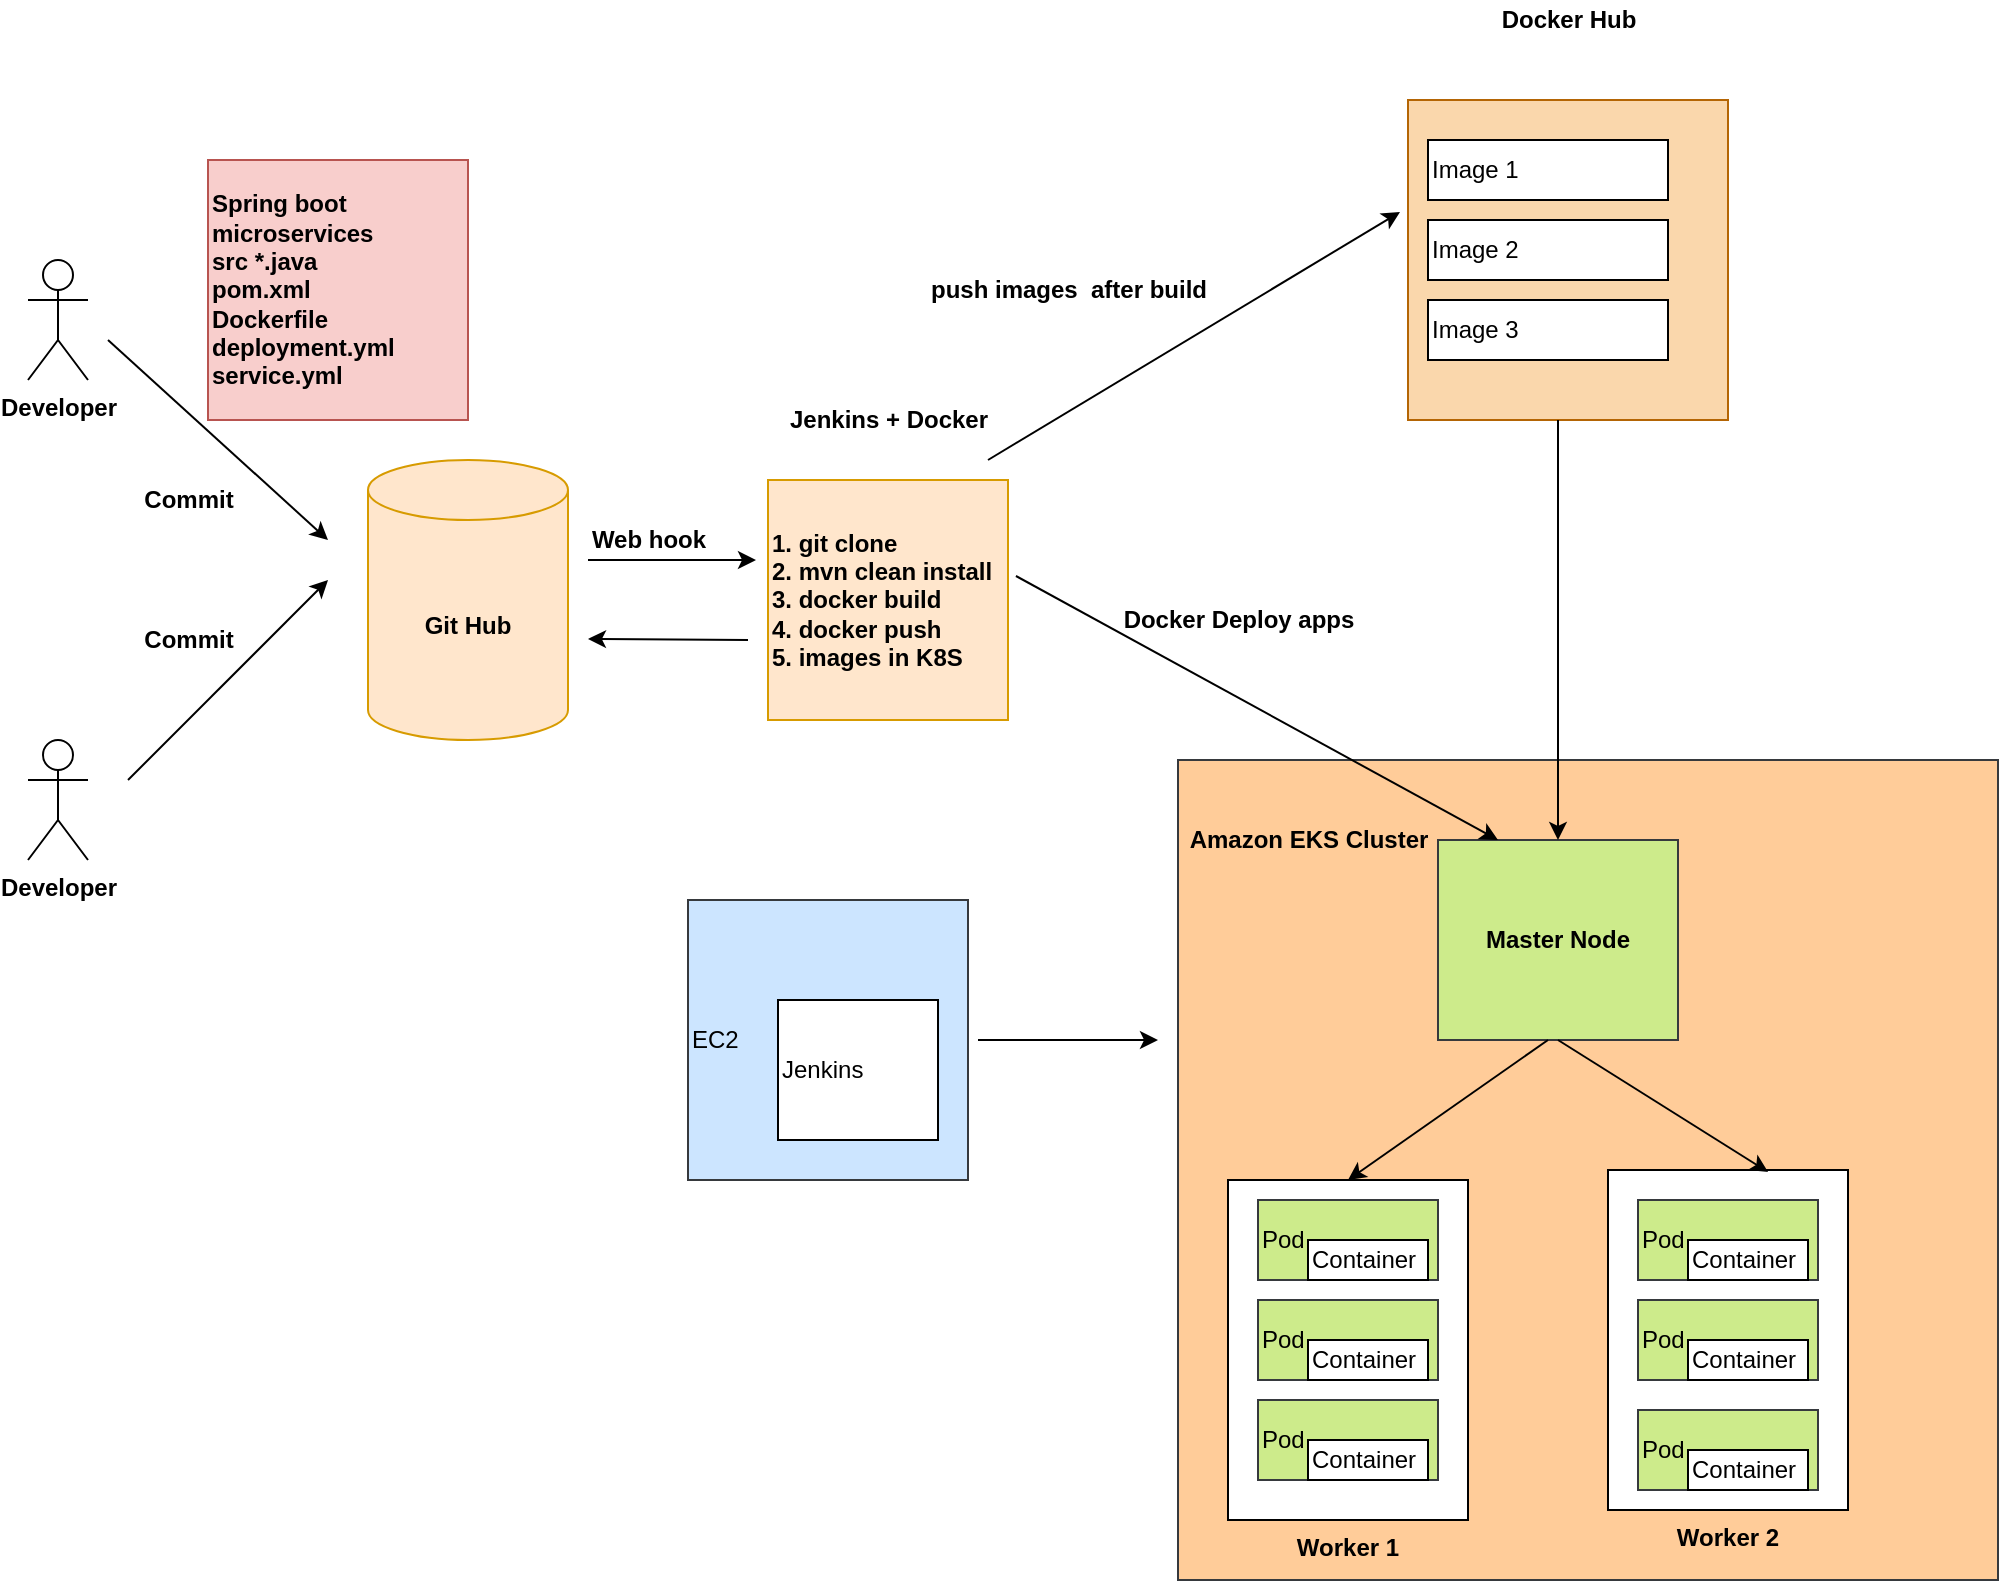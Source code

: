 <mxfile version="15.6.2" type="github">
  <diagram id="H9nXhSYkg9zC9ilVVeqd" name="Page-1">
    <mxGraphModel dx="868" dy="1619" grid="1" gridSize="10" guides="1" tooltips="1" connect="1" arrows="1" fold="1" page="1" pageScale="1" pageWidth="827" pageHeight="1169" math="0" shadow="0">
      <root>
        <mxCell id="0" />
        <mxCell id="1" parent="0" />
        <mxCell id="ZjkBnnlKOOUAqyv0hb9u-2" value="&lt;b&gt;Developer&lt;/b&gt;" style="shape=umlActor;verticalLabelPosition=bottom;verticalAlign=top;html=1;outlineConnect=0;" vertex="1" parent="1">
          <mxGeometry x="50" y="210" width="30" height="60" as="geometry" />
        </mxCell>
        <mxCell id="ZjkBnnlKOOUAqyv0hb9u-3" value="&lt;b&gt;Developer&lt;/b&gt;" style="shape=umlActor;verticalLabelPosition=bottom;verticalAlign=top;html=1;outlineConnect=0;" vertex="1" parent="1">
          <mxGeometry x="50" y="-30" width="30" height="60" as="geometry" />
        </mxCell>
        <mxCell id="ZjkBnnlKOOUAqyv0hb9u-7" value="" style="endArrow=classic;html=1;rounded=0;" edge="1" parent="1">
          <mxGeometry width="50" height="50" relative="1" as="geometry">
            <mxPoint x="100" y="230" as="sourcePoint" />
            <mxPoint x="200" y="130" as="targetPoint" />
          </mxGeometry>
        </mxCell>
        <mxCell id="ZjkBnnlKOOUAqyv0hb9u-8" value="" style="endArrow=classic;html=1;rounded=0;" edge="1" parent="1">
          <mxGeometry width="50" height="50" relative="1" as="geometry">
            <mxPoint x="90" y="10" as="sourcePoint" />
            <mxPoint x="200" y="110" as="targetPoint" />
          </mxGeometry>
        </mxCell>
        <mxCell id="ZjkBnnlKOOUAqyv0hb9u-10" value="&lt;b&gt;Git Hub&lt;/b&gt;" style="shape=cylinder3;whiteSpace=wrap;html=1;boundedLbl=1;backgroundOutline=1;size=15;fillColor=#ffe6cc;strokeColor=#d79b00;" vertex="1" parent="1">
          <mxGeometry x="220" y="70" width="100" height="140" as="geometry" />
        </mxCell>
        <mxCell id="ZjkBnnlKOOUAqyv0hb9u-11" value="&lt;b&gt;Spring boot microservices&lt;br&gt;src *.java&lt;br&gt;pom.xml&lt;br&gt;Dockerfile&lt;br&gt;deployment.yml&lt;br&gt;service.yml&lt;/b&gt;" style="whiteSpace=wrap;html=1;aspect=fixed;fillColor=#f8cecc;strokeColor=#b85450;align=left;" vertex="1" parent="1">
          <mxGeometry x="140" y="-80" width="130" height="130" as="geometry" />
        </mxCell>
        <mxCell id="ZjkBnnlKOOUAqyv0hb9u-12" value="&lt;b&gt;Commit&lt;/b&gt;" style="text;html=1;align=center;verticalAlign=middle;resizable=0;points=[];autosize=1;strokeColor=none;fillColor=none;" vertex="1" parent="1">
          <mxGeometry x="100" y="80" width="60" height="20" as="geometry" />
        </mxCell>
        <mxCell id="ZjkBnnlKOOUAqyv0hb9u-13" value="&lt;b&gt;Commit&lt;/b&gt;" style="text;html=1;align=center;verticalAlign=middle;resizable=0;points=[];autosize=1;strokeColor=none;fillColor=none;" vertex="1" parent="1">
          <mxGeometry x="100" y="150" width="60" height="20" as="geometry" />
        </mxCell>
        <mxCell id="ZjkBnnlKOOUAqyv0hb9u-14" value="&lt;b&gt;1. git clone&lt;br&gt;2. mvn clean install&lt;br&gt;3. docker build&lt;br&gt;4. docker push&lt;br&gt;5. images in K8S&lt;/b&gt;" style="whiteSpace=wrap;html=1;aspect=fixed;fillColor=#ffe6cc;strokeColor=#d79b00;align=left;" vertex="1" parent="1">
          <mxGeometry x="420" y="80" width="120" height="120" as="geometry" />
        </mxCell>
        <mxCell id="ZjkBnnlKOOUAqyv0hb9u-15" value="" style="endArrow=classic;html=1;rounded=0;" edge="1" parent="1">
          <mxGeometry width="50" height="50" relative="1" as="geometry">
            <mxPoint x="330" y="120" as="sourcePoint" />
            <mxPoint x="414" y="120" as="targetPoint" />
          </mxGeometry>
        </mxCell>
        <mxCell id="ZjkBnnlKOOUAqyv0hb9u-16" value="" style="endArrow=classic;html=1;rounded=0;" edge="1" parent="1">
          <mxGeometry width="50" height="50" relative="1" as="geometry">
            <mxPoint x="410" y="160" as="sourcePoint" />
            <mxPoint x="330" y="159.5" as="targetPoint" />
          </mxGeometry>
        </mxCell>
        <mxCell id="ZjkBnnlKOOUAqyv0hb9u-17" value="&lt;b&gt;Jenkins + Docker&lt;/b&gt;" style="text;html=1;align=center;verticalAlign=middle;resizable=0;points=[];autosize=1;strokeColor=none;fillColor=none;" vertex="1" parent="1">
          <mxGeometry x="425" y="40" width="110" height="20" as="geometry" />
        </mxCell>
        <mxCell id="ZjkBnnlKOOUAqyv0hb9u-19" value="" style="whiteSpace=wrap;html=1;aspect=fixed;align=left;fillColor=#fad7ac;strokeColor=#b46504;" vertex="1" parent="1">
          <mxGeometry x="740" y="-110" width="160" height="160" as="geometry" />
        </mxCell>
        <mxCell id="ZjkBnnlKOOUAqyv0hb9u-21" value="" style="endArrow=classic;html=1;rounded=0;entryX=-0.025;entryY=0.35;entryDx=0;entryDy=0;entryPerimeter=0;" edge="1" parent="1" target="ZjkBnnlKOOUAqyv0hb9u-19">
          <mxGeometry width="50" height="50" relative="1" as="geometry">
            <mxPoint x="530" y="70" as="sourcePoint" />
            <mxPoint x="440" y="150" as="targetPoint" />
          </mxGeometry>
        </mxCell>
        <mxCell id="ZjkBnnlKOOUAqyv0hb9u-22" value="push images&amp;nbsp; after build" style="text;html=1;align=center;verticalAlign=middle;resizable=0;points=[];autosize=1;strokeColor=none;fillColor=none;fontStyle=1" vertex="1" parent="1">
          <mxGeometry x="495" y="-25" width="150" height="20" as="geometry" />
        </mxCell>
        <mxCell id="ZjkBnnlKOOUAqyv0hb9u-25" value="&lt;span style=&quot;color: rgba(0 , 0 , 0 , 0) ; font-family: monospace ; font-size: 0px&quot;&gt;Ekc&lt;/span&gt;" style="whiteSpace=wrap;html=1;aspect=fixed;align=center;fillColor=#ffcc99;strokeColor=#36393d;labelPosition=center;verticalLabelPosition=top;verticalAlign=bottom;" vertex="1" parent="1">
          <mxGeometry x="625" y="220" width="410" height="410" as="geometry" />
        </mxCell>
        <mxCell id="ZjkBnnlKOOUAqyv0hb9u-32" value="&lt;b&gt;Master Node&lt;/b&gt;" style="rounded=0;whiteSpace=wrap;html=1;align=center;fillColor=#cdeb8b;strokeColor=#36393d;" vertex="1" parent="1">
          <mxGeometry x="755" y="260" width="120" height="100" as="geometry" />
        </mxCell>
        <mxCell id="ZjkBnnlKOOUAqyv0hb9u-33" value="&lt;b&gt;Worker 1&lt;/b&gt;" style="rounded=0;whiteSpace=wrap;html=1;align=center;labelPosition=center;verticalLabelPosition=bottom;verticalAlign=top;" vertex="1" parent="1">
          <mxGeometry x="650" y="430" width="120" height="170" as="geometry" />
        </mxCell>
        <mxCell id="ZjkBnnlKOOUAqyv0hb9u-37" value="" style="edgeStyle=orthogonalEdgeStyle;rounded=0;orthogonalLoop=1;jettySize=auto;html=1;" edge="1" parent="1">
          <mxGeometry relative="1" as="geometry">
            <mxPoint x="710" y="480" as="sourcePoint" />
            <mxPoint x="710" y="480" as="targetPoint" />
          </mxGeometry>
        </mxCell>
        <mxCell id="ZjkBnnlKOOUAqyv0hb9u-41" value="&lt;div&gt;&lt;span&gt;Pod&lt;/span&gt;&lt;/div&gt;" style="rounded=0;whiteSpace=wrap;html=1;align=left;labelPosition=center;verticalLabelPosition=middle;verticalAlign=middle;fillColor=#cdeb8b;strokeColor=#36393d;" vertex="1" parent="1">
          <mxGeometry x="665" y="490" width="90" height="40" as="geometry" />
        </mxCell>
        <mxCell id="ZjkBnnlKOOUAqyv0hb9u-42" value="&lt;div&gt;&lt;span&gt;Pod&lt;/span&gt;&lt;/div&gt;" style="rounded=0;whiteSpace=wrap;html=1;align=left;labelPosition=center;verticalLabelPosition=middle;verticalAlign=middle;fillColor=#cdeb8b;strokeColor=#36393d;" vertex="1" parent="1">
          <mxGeometry x="665" y="540" width="90" height="40" as="geometry" />
        </mxCell>
        <mxCell id="ZjkBnnlKOOUAqyv0hb9u-44" value="&lt;div&gt;&lt;span&gt;Pod&lt;/span&gt;&lt;/div&gt;" style="rounded=0;whiteSpace=wrap;html=1;align=left;labelPosition=center;verticalLabelPosition=middle;verticalAlign=middle;fillColor=#cdeb8b;strokeColor=#36393d;" vertex="1" parent="1">
          <mxGeometry x="665" y="440" width="90" height="40" as="geometry" />
        </mxCell>
        <mxCell id="ZjkBnnlKOOUAqyv0hb9u-45" value="Container" style="rounded=0;whiteSpace=wrap;html=1;align=left;" vertex="1" parent="1">
          <mxGeometry x="690" y="460" width="60" height="20" as="geometry" />
        </mxCell>
        <mxCell id="ZjkBnnlKOOUAqyv0hb9u-46" value="Container" style="rounded=0;whiteSpace=wrap;html=1;align=left;" vertex="1" parent="1">
          <mxGeometry x="690" y="510" width="60" height="20" as="geometry" />
        </mxCell>
        <mxCell id="ZjkBnnlKOOUAqyv0hb9u-47" value="Container" style="rounded=0;whiteSpace=wrap;html=1;align=left;" vertex="1" parent="1">
          <mxGeometry x="690" y="560" width="60" height="20" as="geometry" />
        </mxCell>
        <mxCell id="ZjkBnnlKOOUAqyv0hb9u-50" value="&lt;b&gt;Worker 2&lt;/b&gt;" style="rounded=0;whiteSpace=wrap;html=1;align=center;labelPosition=center;verticalLabelPosition=bottom;verticalAlign=top;" vertex="1" parent="1">
          <mxGeometry x="840" y="425" width="120" height="170" as="geometry" />
        </mxCell>
        <mxCell id="ZjkBnnlKOOUAqyv0hb9u-51" value="&lt;div&gt;&lt;span&gt;Pod&lt;/span&gt;&lt;/div&gt;" style="rounded=0;whiteSpace=wrap;html=1;align=left;labelPosition=center;verticalLabelPosition=middle;verticalAlign=middle;fillColor=#cdeb8b;strokeColor=#36393d;" vertex="1" parent="1">
          <mxGeometry x="855" y="440" width="90" height="40" as="geometry" />
        </mxCell>
        <mxCell id="ZjkBnnlKOOUAqyv0hb9u-52" value="&lt;div&gt;&lt;span&gt;Pod&lt;/span&gt;&lt;/div&gt;" style="rounded=0;whiteSpace=wrap;html=1;align=left;labelPosition=center;verticalLabelPosition=middle;verticalAlign=middle;fillColor=#cdeb8b;strokeColor=#36393d;" vertex="1" parent="1">
          <mxGeometry x="855" y="490" width="90" height="40" as="geometry" />
        </mxCell>
        <mxCell id="ZjkBnnlKOOUAqyv0hb9u-53" value="&lt;div&gt;&lt;span&gt;Pod&lt;/span&gt;&lt;/div&gt;" style="rounded=0;whiteSpace=wrap;html=1;align=left;labelPosition=center;verticalLabelPosition=middle;verticalAlign=middle;fillColor=#cdeb8b;strokeColor=#36393d;" vertex="1" parent="1">
          <mxGeometry x="855" y="545" width="90" height="40" as="geometry" />
        </mxCell>
        <mxCell id="ZjkBnnlKOOUAqyv0hb9u-54" value="Container" style="rounded=0;whiteSpace=wrap;html=1;align=left;" vertex="1" parent="1">
          <mxGeometry x="880" y="460" width="60" height="20" as="geometry" />
        </mxCell>
        <mxCell id="ZjkBnnlKOOUAqyv0hb9u-55" value="Container" style="rounded=0;whiteSpace=wrap;html=1;align=left;" vertex="1" parent="1">
          <mxGeometry x="880" y="510" width="60" height="20" as="geometry" />
        </mxCell>
        <mxCell id="ZjkBnnlKOOUAqyv0hb9u-56" value="Container" style="rounded=0;whiteSpace=wrap;html=1;align=left;" vertex="1" parent="1">
          <mxGeometry x="880" y="565" width="60" height="20" as="geometry" />
        </mxCell>
        <mxCell id="ZjkBnnlKOOUAqyv0hb9u-66" value="" style="endArrow=classic;html=1;rounded=0;entryX=0.5;entryY=0;entryDx=0;entryDy=0;" edge="1" parent="1" target="ZjkBnnlKOOUAqyv0hb9u-33">
          <mxGeometry width="50" height="50" relative="1" as="geometry">
            <mxPoint x="810" y="360" as="sourcePoint" />
            <mxPoint x="730" y="310" as="targetPoint" />
            <Array as="points">
              <mxPoint x="810" y="360" />
            </Array>
          </mxGeometry>
        </mxCell>
        <mxCell id="ZjkBnnlKOOUAqyv0hb9u-70" value="" style="endArrow=classic;html=1;rounded=0;entryX=0.667;entryY=0.006;entryDx=0;entryDy=0;entryPerimeter=0;exitX=0.5;exitY=1;exitDx=0;exitDy=0;" edge="1" parent="1" source="ZjkBnnlKOOUAqyv0hb9u-32" target="ZjkBnnlKOOUAqyv0hb9u-50">
          <mxGeometry width="50" height="50" relative="1" as="geometry">
            <mxPoint x="850" y="360" as="sourcePoint" />
            <mxPoint x="750" y="430" as="targetPoint" />
            <Array as="points" />
          </mxGeometry>
        </mxCell>
        <mxCell id="ZjkBnnlKOOUAqyv0hb9u-72" value="Image 1" style="rounded=0;whiteSpace=wrap;html=1;align=left;" vertex="1" parent="1">
          <mxGeometry x="750" y="-90" width="120" height="30" as="geometry" />
        </mxCell>
        <mxCell id="ZjkBnnlKOOUAqyv0hb9u-73" value="Image 2" style="rounded=0;whiteSpace=wrap;html=1;align=left;" vertex="1" parent="1">
          <mxGeometry x="750" y="-50" width="120" height="30" as="geometry" />
        </mxCell>
        <mxCell id="ZjkBnnlKOOUAqyv0hb9u-74" value="Image 3" style="rounded=0;whiteSpace=wrap;html=1;align=left;" vertex="1" parent="1">
          <mxGeometry x="750" y="-10" width="120" height="30" as="geometry" />
        </mxCell>
        <mxCell id="ZjkBnnlKOOUAqyv0hb9u-75" value="&lt;b&gt;Docker Hub&lt;/b&gt;" style="text;html=1;align=center;verticalAlign=middle;resizable=0;points=[];autosize=1;strokeColor=none;fillColor=none;" vertex="1" parent="1">
          <mxGeometry x="780" y="-160" width="80" height="20" as="geometry" />
        </mxCell>
        <mxCell id="ZjkBnnlKOOUAqyv0hb9u-76" value="&lt;b&gt;Amazon EKS Cluster&lt;/b&gt;" style="text;html=1;align=center;verticalAlign=middle;resizable=0;points=[];autosize=1;strokeColor=none;fillColor=none;" vertex="1" parent="1">
          <mxGeometry x="625" y="250" width="130" height="20" as="geometry" />
        </mxCell>
        <mxCell id="ZjkBnnlKOOUAqyv0hb9u-77" value="" style="endArrow=classic;html=1;rounded=0;" edge="1" parent="1" target="ZjkBnnlKOOUAqyv0hb9u-32">
          <mxGeometry width="50" height="50" relative="1" as="geometry">
            <mxPoint x="815" y="50" as="sourcePoint" />
            <mxPoint x="1013" y="-64" as="targetPoint" />
            <Array as="points">
              <mxPoint x="815" y="50" />
            </Array>
          </mxGeometry>
        </mxCell>
        <mxCell id="ZjkBnnlKOOUAqyv0hb9u-79" value="" style="endArrow=classic;html=1;rounded=0;exitX=1.033;exitY=0.4;exitDx=0;exitDy=0;exitPerimeter=0;entryX=0.25;entryY=0;entryDx=0;entryDy=0;" edge="1" parent="1" source="ZjkBnnlKOOUAqyv0hb9u-14" target="ZjkBnnlKOOUAqyv0hb9u-32">
          <mxGeometry width="50" height="50" relative="1" as="geometry">
            <mxPoint x="530" y="360" as="sourcePoint" />
            <mxPoint x="620" y="270" as="targetPoint" />
          </mxGeometry>
        </mxCell>
        <mxCell id="ZjkBnnlKOOUAqyv0hb9u-80" value="&lt;b&gt;Docker Deploy apps&lt;/b&gt;" style="text;html=1;align=center;verticalAlign=middle;resizable=0;points=[];autosize=1;strokeColor=none;fillColor=none;" vertex="1" parent="1">
          <mxGeometry x="590" y="140" width="130" height="20" as="geometry" />
        </mxCell>
        <mxCell id="ZjkBnnlKOOUAqyv0hb9u-81" value="&lt;b&gt;Web hook&lt;/b&gt;" style="text;html=1;align=center;verticalAlign=middle;resizable=0;points=[];autosize=1;strokeColor=none;fillColor=none;" vertex="1" parent="1">
          <mxGeometry x="325" y="100" width="70" height="20" as="geometry" />
        </mxCell>
        <mxCell id="ZjkBnnlKOOUAqyv0hb9u-82" value="EC2" style="whiteSpace=wrap;html=1;aspect=fixed;align=left;fillColor=#cce5ff;strokeColor=#36393d;" vertex="1" parent="1">
          <mxGeometry x="380" y="290" width="140" height="140" as="geometry" />
        </mxCell>
        <mxCell id="ZjkBnnlKOOUAqyv0hb9u-83" value="Jenkins" style="rounded=0;whiteSpace=wrap;html=1;align=left;" vertex="1" parent="1">
          <mxGeometry x="425" y="340" width="80" height="70" as="geometry" />
        </mxCell>
        <mxCell id="ZjkBnnlKOOUAqyv0hb9u-84" value="" style="endArrow=classic;html=1;rounded=0;" edge="1" parent="1">
          <mxGeometry width="50" height="50" relative="1" as="geometry">
            <mxPoint x="525" y="360" as="sourcePoint" />
            <mxPoint x="615" y="360" as="targetPoint" />
          </mxGeometry>
        </mxCell>
      </root>
    </mxGraphModel>
  </diagram>
</mxfile>
